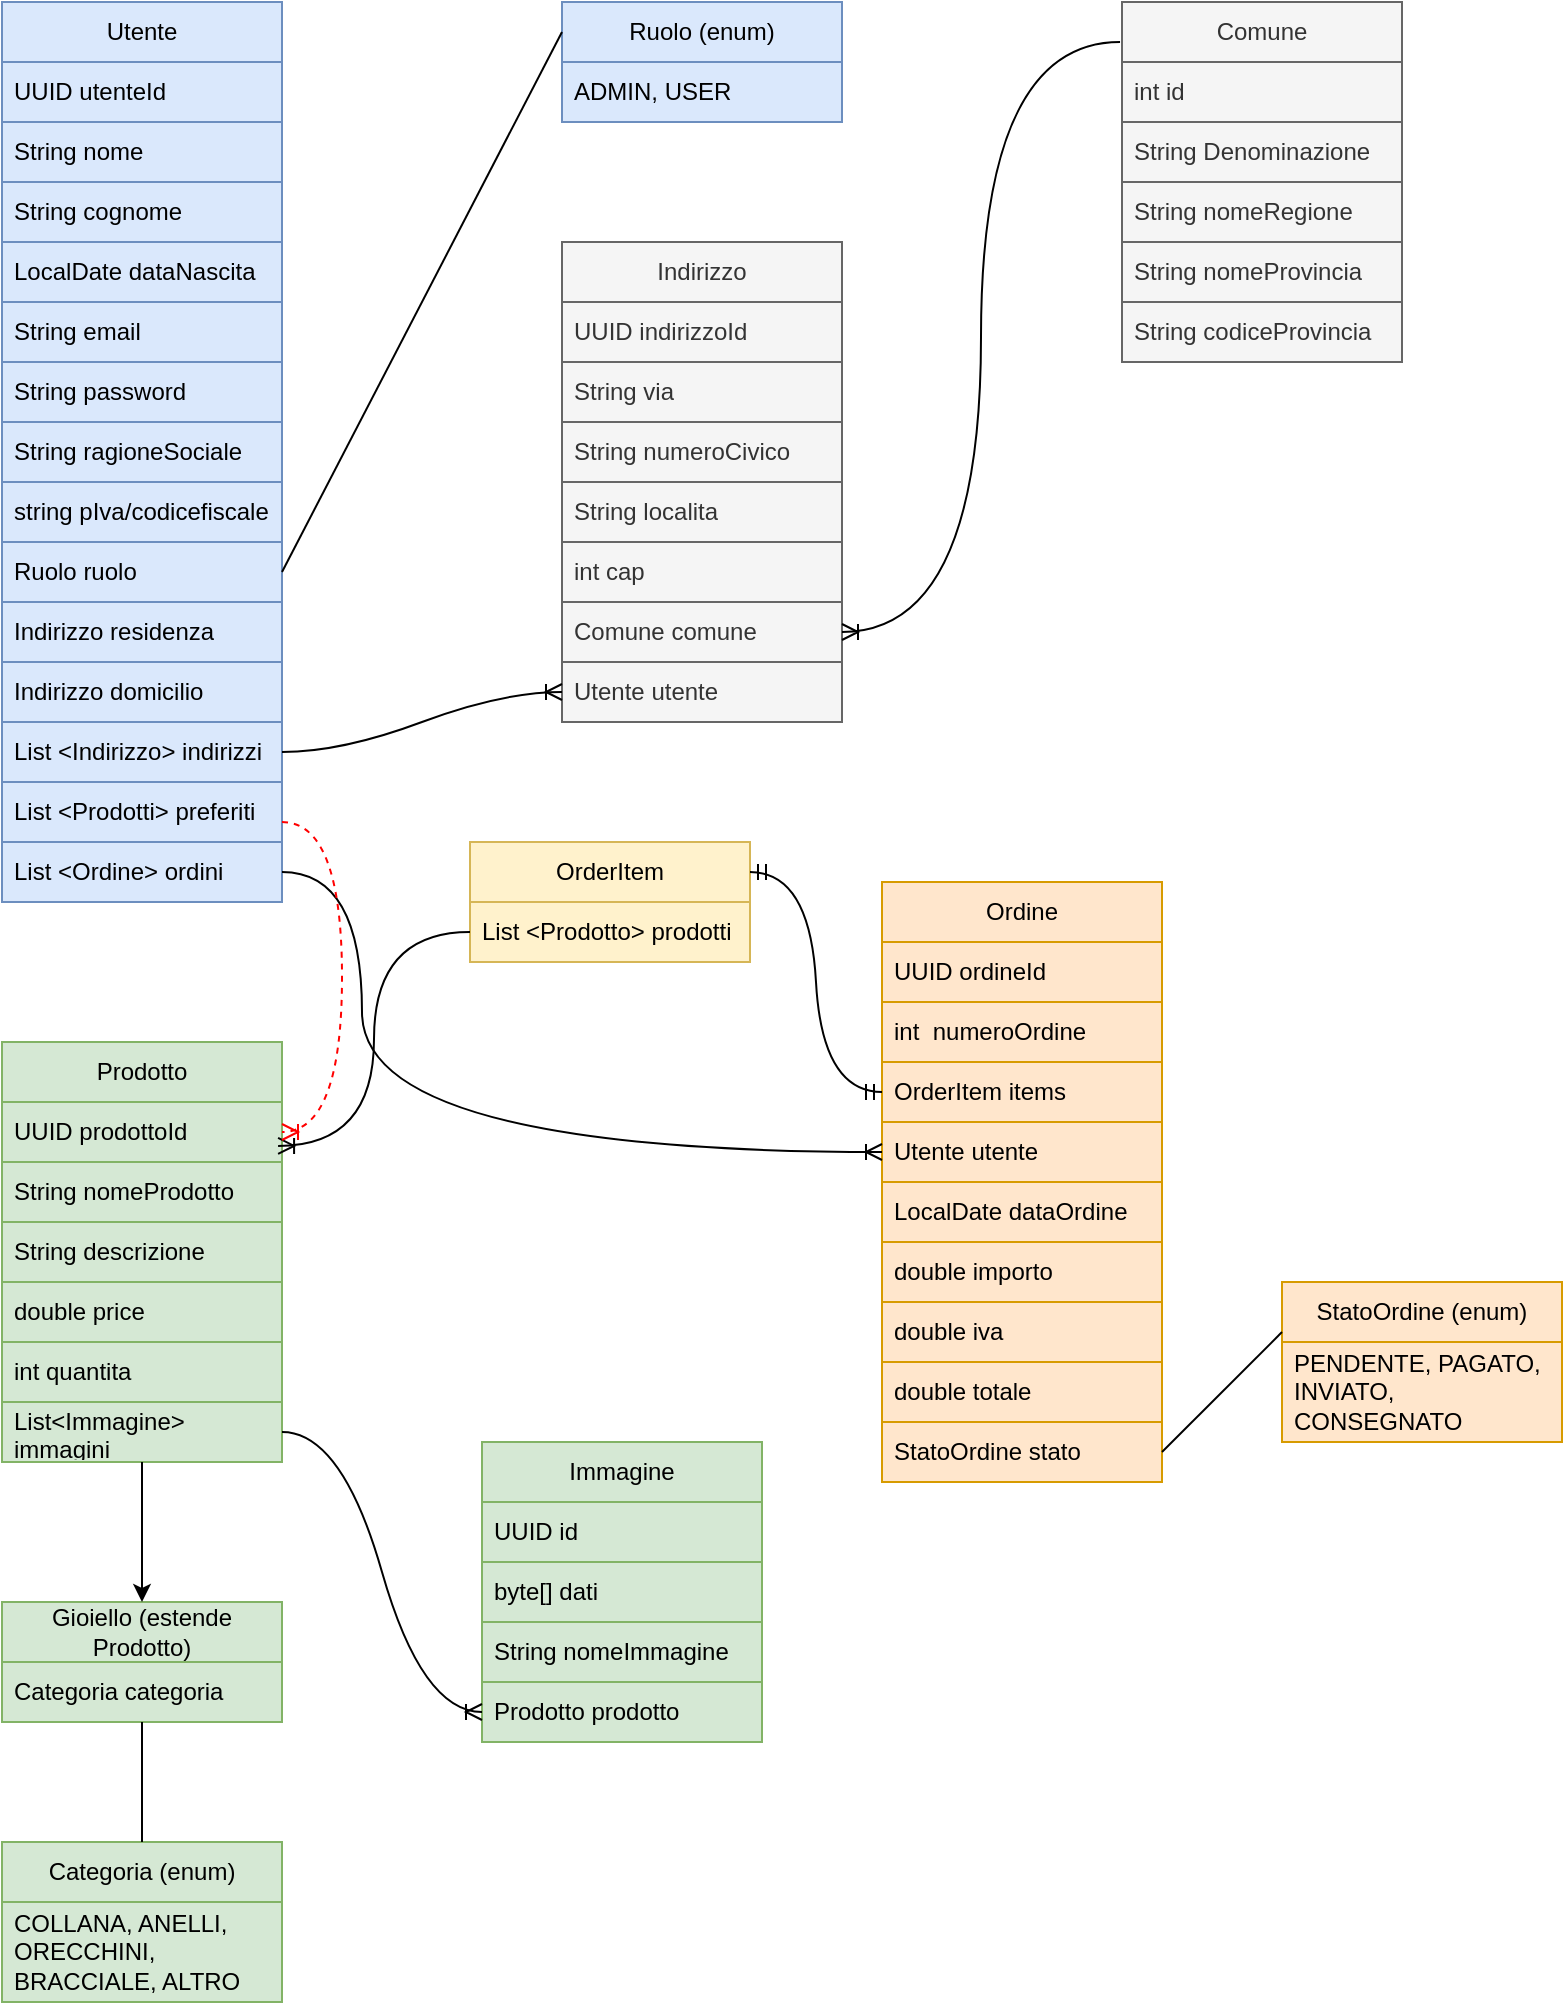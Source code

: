<mxfile version="21.7.4" type="device">
  <diagram name="Pagina-1" id="P_G4udAecxbhIBq4Pmgk">
    <mxGraphModel dx="1434" dy="788" grid="1" gridSize="10" guides="1" tooltips="1" connect="1" arrows="1" fold="1" page="1" pageScale="1" pageWidth="827" pageHeight="1169" math="0" shadow="0">
      <root>
        <mxCell id="0" />
        <mxCell id="1" parent="0" />
        <mxCell id="TX8sB4JT6DrDPIx1a1a5-1" value="Utente" style="swimlane;fontStyle=0;childLayout=stackLayout;horizontal=1;startSize=30;horizontalStack=0;resizeParent=1;resizeParentMax=0;resizeLast=0;collapsible=1;marginBottom=0;whiteSpace=wrap;html=1;fillColor=#dae8fc;strokeColor=#6c8ebf;" parent="1" vertex="1">
          <mxGeometry x="40" y="120" width="140" height="450" as="geometry" />
        </mxCell>
        <mxCell id="TX8sB4JT6DrDPIx1a1a5-2" value="UUID utenteId" style="text;strokeColor=#6c8ebf;fillColor=#dae8fc;align=left;verticalAlign=middle;spacingLeft=4;spacingRight=4;overflow=hidden;points=[[0,0.5],[1,0.5]];portConstraint=eastwest;rotatable=0;whiteSpace=wrap;html=1;" parent="TX8sB4JT6DrDPIx1a1a5-1" vertex="1">
          <mxGeometry y="30" width="140" height="30" as="geometry" />
        </mxCell>
        <mxCell id="TX8sB4JT6DrDPIx1a1a5-10" value="String nome" style="text;strokeColor=#6c8ebf;fillColor=#dae8fc;align=left;verticalAlign=middle;spacingLeft=4;spacingRight=4;overflow=hidden;points=[[0,0.5],[1,0.5]];portConstraint=eastwest;rotatable=0;whiteSpace=wrap;html=1;fillStyle=solid;" parent="TX8sB4JT6DrDPIx1a1a5-1" vertex="1">
          <mxGeometry y="60" width="140" height="30" as="geometry" />
        </mxCell>
        <mxCell id="TX8sB4JT6DrDPIx1a1a5-3" value="String cognome" style="text;strokeColor=#6c8ebf;fillColor=#dae8fc;align=left;verticalAlign=middle;spacingLeft=4;spacingRight=4;overflow=hidden;points=[[0,0.5],[1,0.5]];portConstraint=eastwest;rotatable=0;whiteSpace=wrap;html=1;fillStyle=solid;" parent="TX8sB4JT6DrDPIx1a1a5-1" vertex="1">
          <mxGeometry y="90" width="140" height="30" as="geometry" />
        </mxCell>
        <mxCell id="TX8sB4JT6DrDPIx1a1a5-6" value="LocalDate dataNascita" style="text;strokeColor=#6c8ebf;fillColor=#dae8fc;align=left;verticalAlign=middle;spacingLeft=4;spacingRight=4;overflow=hidden;points=[[0,0.5],[1,0.5]];portConstraint=eastwest;rotatable=0;whiteSpace=wrap;html=1;fillStyle=solid;" parent="TX8sB4JT6DrDPIx1a1a5-1" vertex="1">
          <mxGeometry y="120" width="140" height="30" as="geometry" />
        </mxCell>
        <mxCell id="TX8sB4JT6DrDPIx1a1a5-4" value="String email" style="text;strokeColor=#6c8ebf;fillColor=#dae8fc;align=left;verticalAlign=middle;spacingLeft=4;spacingRight=4;overflow=hidden;points=[[0,0.5],[1,0.5]];portConstraint=eastwest;rotatable=0;whiteSpace=wrap;html=1;fillStyle=solid;" parent="TX8sB4JT6DrDPIx1a1a5-1" vertex="1">
          <mxGeometry y="150" width="140" height="30" as="geometry" />
        </mxCell>
        <mxCell id="TX8sB4JT6DrDPIx1a1a5-19" value="String password" style="text;strokeColor=#6c8ebf;fillColor=#dae8fc;align=left;verticalAlign=middle;spacingLeft=4;spacingRight=4;overflow=hidden;points=[[0,0.5],[1,0.5]];portConstraint=eastwest;rotatable=0;whiteSpace=wrap;html=1;fillStyle=solid;" parent="TX8sB4JT6DrDPIx1a1a5-1" vertex="1">
          <mxGeometry y="180" width="140" height="30" as="geometry" />
        </mxCell>
        <mxCell id="TX8sB4JT6DrDPIx1a1a5-90" value="String ragioneSociale" style="text;strokeColor=#6c8ebf;fillColor=#dae8fc;align=left;verticalAlign=middle;spacingLeft=4;spacingRight=4;overflow=hidden;points=[[0,0.5],[1,0.5]];portConstraint=eastwest;rotatable=0;whiteSpace=wrap;html=1;fillStyle=solid;" parent="TX8sB4JT6DrDPIx1a1a5-1" vertex="1">
          <mxGeometry y="210" width="140" height="30" as="geometry" />
        </mxCell>
        <mxCell id="TX8sB4JT6DrDPIx1a1a5-91" value="string pIva/codicefiscale" style="text;strokeColor=#6c8ebf;fillColor=#dae8fc;align=left;verticalAlign=middle;spacingLeft=4;spacingRight=4;overflow=hidden;points=[[0,0.5],[1,0.5]];portConstraint=eastwest;rotatable=0;whiteSpace=wrap;html=1;fillStyle=solid;" parent="TX8sB4JT6DrDPIx1a1a5-1" vertex="1">
          <mxGeometry y="240" width="140" height="30" as="geometry" />
        </mxCell>
        <mxCell id="iK98xNIs0Vt937q_upnV-1" value="Ruolo ruolo" style="text;strokeColor=#6c8ebf;fillColor=#dae8fc;align=left;verticalAlign=middle;spacingLeft=4;spacingRight=4;overflow=hidden;points=[[0,0.5],[1,0.5]];portConstraint=eastwest;rotatable=0;whiteSpace=wrap;html=1;fillStyle=solid;" parent="TX8sB4JT6DrDPIx1a1a5-1" vertex="1">
          <mxGeometry y="270" width="140" height="30" as="geometry" />
        </mxCell>
        <mxCell id="TX8sB4JT6DrDPIx1a1a5-5" value="Indirizzo residenza" style="text;strokeColor=#6c8ebf;fillColor=#dae8fc;align=left;verticalAlign=middle;spacingLeft=4;spacingRight=4;overflow=hidden;points=[[0,0.5],[1,0.5]];portConstraint=eastwest;rotatable=0;whiteSpace=wrap;html=1;fillStyle=solid;" parent="TX8sB4JT6DrDPIx1a1a5-1" vertex="1">
          <mxGeometry y="300" width="140" height="30" as="geometry" />
        </mxCell>
        <mxCell id="iK98xNIs0Vt937q_upnV-2" value="Indirizzo domicilio" style="text;strokeColor=#6c8ebf;fillColor=#dae8fc;align=left;verticalAlign=middle;spacingLeft=4;spacingRight=4;overflow=hidden;points=[[0,0.5],[1,0.5]];portConstraint=eastwest;rotatable=0;whiteSpace=wrap;html=1;fillStyle=solid;" parent="TX8sB4JT6DrDPIx1a1a5-1" vertex="1">
          <mxGeometry y="330" width="140" height="30" as="geometry" />
        </mxCell>
        <mxCell id="TX8sB4JT6DrDPIx1a1a5-7" value="List &amp;lt;Indirizzo&amp;gt; indirizzi" style="text;strokeColor=#6c8ebf;fillColor=#dae8fc;align=left;verticalAlign=middle;spacingLeft=4;spacingRight=4;overflow=hidden;points=[[0,0.5],[1,0.5]];portConstraint=eastwest;rotatable=0;whiteSpace=wrap;html=1;fillStyle=solid;" parent="TX8sB4JT6DrDPIx1a1a5-1" vertex="1">
          <mxGeometry y="360" width="140" height="30" as="geometry" />
        </mxCell>
        <mxCell id="TX8sB4JT6DrDPIx1a1a5-8" value="List &amp;lt;Prodotti&amp;gt; preferiti" style="text;strokeColor=#6c8ebf;fillColor=#dae8fc;align=left;verticalAlign=middle;spacingLeft=4;spacingRight=4;overflow=hidden;points=[[0,0.5],[1,0.5]];portConstraint=eastwest;rotatable=0;whiteSpace=wrap;html=1;fillStyle=solid;" parent="TX8sB4JT6DrDPIx1a1a5-1" vertex="1">
          <mxGeometry y="390" width="140" height="30" as="geometry" />
        </mxCell>
        <mxCell id="TX8sB4JT6DrDPIx1a1a5-40" value="List &amp;lt;Ordine&amp;gt; ordini" style="text;strokeColor=#6c8ebf;fillColor=#dae8fc;align=left;verticalAlign=middle;spacingLeft=4;spacingRight=4;overflow=hidden;points=[[0,0.5],[1,0.5]];portConstraint=eastwest;rotatable=0;whiteSpace=wrap;html=1;fillStyle=solid;" parent="TX8sB4JT6DrDPIx1a1a5-1" vertex="1">
          <mxGeometry y="420" width="140" height="30" as="geometry" />
        </mxCell>
        <mxCell id="TX8sB4JT6DrDPIx1a1a5-11" value="Indirizzo" style="swimlane;fontStyle=0;childLayout=stackLayout;horizontal=1;startSize=30;horizontalStack=0;resizeParent=1;resizeParentMax=0;resizeLast=0;collapsible=1;marginBottom=0;whiteSpace=wrap;html=1;fillColor=#f5f5f5;strokeColor=#666666;fontColor=#333333;" parent="1" vertex="1">
          <mxGeometry x="320" y="240" width="140" height="240" as="geometry" />
        </mxCell>
        <mxCell id="TX8sB4JT6DrDPIx1a1a5-12" value="UUID indirizzoId" style="text;strokeColor=#666666;fillColor=#f5f5f5;align=left;verticalAlign=middle;spacingLeft=4;spacingRight=4;overflow=hidden;points=[[0,0.5],[1,0.5]];portConstraint=eastwest;rotatable=0;whiteSpace=wrap;html=1;fontColor=#333333;" parent="TX8sB4JT6DrDPIx1a1a5-11" vertex="1">
          <mxGeometry y="30" width="140" height="30" as="geometry" />
        </mxCell>
        <mxCell id="TX8sB4JT6DrDPIx1a1a5-13" value="String via" style="text;strokeColor=#666666;fillColor=#f5f5f5;align=left;verticalAlign=middle;spacingLeft=4;spacingRight=4;overflow=hidden;points=[[0,0.5],[1,0.5]];portConstraint=eastwest;rotatable=0;whiteSpace=wrap;html=1;fontColor=#333333;" parent="TX8sB4JT6DrDPIx1a1a5-11" vertex="1">
          <mxGeometry y="60" width="140" height="30" as="geometry" />
        </mxCell>
        <mxCell id="TX8sB4JT6DrDPIx1a1a5-14" value="String numeroCivico" style="text;strokeColor=#666666;fillColor=#f5f5f5;align=left;verticalAlign=middle;spacingLeft=4;spacingRight=4;overflow=hidden;points=[[0,0.5],[1,0.5]];portConstraint=eastwest;rotatable=0;whiteSpace=wrap;html=1;fontColor=#333333;" parent="TX8sB4JT6DrDPIx1a1a5-11" vertex="1">
          <mxGeometry y="90" width="140" height="30" as="geometry" />
        </mxCell>
        <mxCell id="TX8sB4JT6DrDPIx1a1a5-15" value="String localita" style="text;strokeColor=#666666;fillColor=#f5f5f5;align=left;verticalAlign=middle;spacingLeft=4;spacingRight=4;overflow=hidden;points=[[0,0.5],[1,0.5]];portConstraint=eastwest;rotatable=0;whiteSpace=wrap;html=1;fontColor=#333333;" parent="TX8sB4JT6DrDPIx1a1a5-11" vertex="1">
          <mxGeometry y="120" width="140" height="30" as="geometry" />
        </mxCell>
        <mxCell id="TX8sB4JT6DrDPIx1a1a5-16" value="int cap" style="text;strokeColor=#666666;fillColor=#f5f5f5;align=left;verticalAlign=middle;spacingLeft=4;spacingRight=4;overflow=hidden;points=[[0,0.5],[1,0.5]];portConstraint=eastwest;rotatable=0;whiteSpace=wrap;html=1;fontColor=#333333;" parent="TX8sB4JT6DrDPIx1a1a5-11" vertex="1">
          <mxGeometry y="150" width="140" height="30" as="geometry" />
        </mxCell>
        <mxCell id="TX8sB4JT6DrDPIx1a1a5-17" value="Comune comune" style="text;strokeColor=#666666;fillColor=#f5f5f5;align=left;verticalAlign=middle;spacingLeft=4;spacingRight=4;overflow=hidden;points=[[0,0.5],[1,0.5]];portConstraint=eastwest;rotatable=0;whiteSpace=wrap;html=1;fontColor=#333333;" parent="TX8sB4JT6DrDPIx1a1a5-11" vertex="1">
          <mxGeometry y="180" width="140" height="30" as="geometry" />
        </mxCell>
        <mxCell id="TX8sB4JT6DrDPIx1a1a5-36" value="Utente utente" style="text;strokeColor=#666666;fillColor=#f5f5f5;align=left;verticalAlign=middle;spacingLeft=4;spacingRight=4;overflow=hidden;points=[[0,0.5],[1,0.5]];portConstraint=eastwest;rotatable=0;whiteSpace=wrap;html=1;fontColor=#333333;" parent="TX8sB4JT6DrDPIx1a1a5-11" vertex="1">
          <mxGeometry y="210" width="140" height="30" as="geometry" />
        </mxCell>
        <mxCell id="TX8sB4JT6DrDPIx1a1a5-20" value="Ruolo (enum)" style="swimlane;fontStyle=0;childLayout=stackLayout;horizontal=1;startSize=30;horizontalStack=0;resizeParent=1;resizeParentMax=0;resizeLast=0;collapsible=1;marginBottom=0;whiteSpace=wrap;html=1;fillColor=#dae8fc;strokeColor=#6c8ebf;" parent="1" vertex="1">
          <mxGeometry x="320" y="120" width="140" height="60" as="geometry" />
        </mxCell>
        <mxCell id="TX8sB4JT6DrDPIx1a1a5-21" value="ADMIN, USER" style="text;strokeColor=#6c8ebf;fillColor=#dae8fc;align=left;verticalAlign=middle;spacingLeft=4;spacingRight=4;overflow=hidden;points=[[0,0.5],[1,0.5]];portConstraint=eastwest;rotatable=0;whiteSpace=wrap;html=1;" parent="TX8sB4JT6DrDPIx1a1a5-20" vertex="1">
          <mxGeometry y="30" width="140" height="30" as="geometry" />
        </mxCell>
        <mxCell id="TX8sB4JT6DrDPIx1a1a5-24" value="" style="endArrow=none;html=1;rounded=0;exitX=1;exitY=0.5;exitDx=0;exitDy=0;entryX=0;entryY=0.25;entryDx=0;entryDy=0;" parent="1" source="iK98xNIs0Vt937q_upnV-1" target="TX8sB4JT6DrDPIx1a1a5-20" edge="1">
          <mxGeometry width="50" height="50" relative="1" as="geometry">
            <mxPoint x="390" y="430" as="sourcePoint" />
            <mxPoint x="440" y="380" as="targetPoint" />
          </mxGeometry>
        </mxCell>
        <mxCell id="TX8sB4JT6DrDPIx1a1a5-25" value="Comune" style="swimlane;fontStyle=0;childLayout=stackLayout;horizontal=1;startSize=30;horizontalStack=0;resizeParent=1;resizeParentMax=0;resizeLast=0;collapsible=1;marginBottom=0;whiteSpace=wrap;html=1;fillColor=#f5f5f5;fontColor=#333333;strokeColor=#666666;" parent="1" vertex="1">
          <mxGeometry x="600" y="120" width="140" height="180" as="geometry" />
        </mxCell>
        <mxCell id="TX8sB4JT6DrDPIx1a1a5-26" value="int id" style="text;strokeColor=#666666;fillColor=#f5f5f5;align=left;verticalAlign=middle;spacingLeft=4;spacingRight=4;overflow=hidden;points=[[0,0.5],[1,0.5]];portConstraint=eastwest;rotatable=0;whiteSpace=wrap;html=1;fontColor=#333333;fillStyle=auto;" parent="TX8sB4JT6DrDPIx1a1a5-25" vertex="1">
          <mxGeometry y="30" width="140" height="30" as="geometry" />
        </mxCell>
        <mxCell id="iK98xNIs0Vt937q_upnV-3" value="String Denominazione" style="text;strokeColor=#666666;fillColor=#f5f5f5;align=left;verticalAlign=middle;spacingLeft=4;spacingRight=4;overflow=hidden;points=[[0,0.5],[1,0.5]];portConstraint=eastwest;rotatable=0;whiteSpace=wrap;html=1;fontColor=#333333;fillStyle=auto;" parent="TX8sB4JT6DrDPIx1a1a5-25" vertex="1">
          <mxGeometry y="60" width="140" height="30" as="geometry" />
        </mxCell>
        <mxCell id="TX8sB4JT6DrDPIx1a1a5-28" value="String nomeRegione" style="text;strokeColor=#666666;fillColor=#f5f5f5;align=left;verticalAlign=middle;spacingLeft=4;spacingRight=4;overflow=hidden;points=[[0,0.5],[1,0.5]];portConstraint=eastwest;rotatable=0;whiteSpace=wrap;html=1;fontColor=#333333;" parent="TX8sB4JT6DrDPIx1a1a5-25" vertex="1">
          <mxGeometry y="90" width="140" height="30" as="geometry" />
        </mxCell>
        <mxCell id="iK98xNIs0Vt937q_upnV-4" value="String nomeProvincia" style="text;strokeColor=#666666;fillColor=#f5f5f5;align=left;verticalAlign=middle;spacingLeft=4;spacingRight=4;overflow=hidden;points=[[0,0.5],[1,0.5]];portConstraint=eastwest;rotatable=0;whiteSpace=wrap;html=1;fontColor=#333333;" parent="TX8sB4JT6DrDPIx1a1a5-25" vertex="1">
          <mxGeometry y="120" width="140" height="30" as="geometry" />
        </mxCell>
        <mxCell id="TX8sB4JT6DrDPIx1a1a5-29" value="String codiceProvincia" style="text;strokeColor=#666666;fillColor=#f5f5f5;align=left;verticalAlign=middle;spacingLeft=4;spacingRight=4;overflow=hidden;points=[[0,0.5],[1,0.5]];portConstraint=eastwest;rotatable=0;whiteSpace=wrap;html=1;fontColor=#333333;" parent="TX8sB4JT6DrDPIx1a1a5-25" vertex="1">
          <mxGeometry y="150" width="140" height="30" as="geometry" />
        </mxCell>
        <mxCell id="TX8sB4JT6DrDPIx1a1a5-38" value="" style="edgeStyle=elbowEdgeStyle;fontSize=12;html=1;endArrow=ERoneToMany;exitX=-0.007;exitY=0.111;exitDx=0;exitDy=0;exitPerimeter=0;entryX=1;entryY=0.5;entryDx=0;entryDy=0;curved=1;" parent="1" source="TX8sB4JT6DrDPIx1a1a5-25" target="TX8sB4JT6DrDPIx1a1a5-17" edge="1">
          <mxGeometry width="100" height="100" relative="1" as="geometry">
            <mxPoint x="590" y="140" as="sourcePoint" />
            <mxPoint x="480" y="240" as="targetPoint" />
          </mxGeometry>
        </mxCell>
        <mxCell id="TX8sB4JT6DrDPIx1a1a5-39" value="" style="edgeStyle=entityRelationEdgeStyle;fontSize=12;html=1;endArrow=ERoneToMany;exitX=1;exitY=0.5;exitDx=0;exitDy=0;entryX=0;entryY=0.5;entryDx=0;entryDy=0;curved=1;" parent="1" source="TX8sB4JT6DrDPIx1a1a5-7" target="TX8sB4JT6DrDPIx1a1a5-36" edge="1">
          <mxGeometry width="100" height="100" relative="1" as="geometry">
            <mxPoint x="360" y="440" as="sourcePoint" />
            <mxPoint x="460" y="340" as="targetPoint" />
          </mxGeometry>
        </mxCell>
        <mxCell id="TX8sB4JT6DrDPIx1a1a5-42" value="Prodotto" style="swimlane;fontStyle=0;childLayout=stackLayout;horizontal=1;startSize=30;horizontalStack=0;resizeParent=1;resizeParentMax=0;resizeLast=0;collapsible=1;marginBottom=0;whiteSpace=wrap;html=1;fillColor=#d5e8d4;strokeColor=#82b366;" parent="1" vertex="1">
          <mxGeometry x="40" y="640" width="140" height="210" as="geometry" />
        </mxCell>
        <mxCell id="TX8sB4JT6DrDPIx1a1a5-43" value="UUID prodottoId" style="text;strokeColor=#82b366;fillColor=#d5e8d4;align=left;verticalAlign=middle;spacingLeft=4;spacingRight=4;overflow=hidden;points=[[0,0.5],[1,0.5]];portConstraint=eastwest;rotatable=0;whiteSpace=wrap;html=1;" parent="TX8sB4JT6DrDPIx1a1a5-42" vertex="1">
          <mxGeometry y="30" width="140" height="30" as="geometry" />
        </mxCell>
        <mxCell id="TX8sB4JT6DrDPIx1a1a5-44" value="String nomeProdotto" style="text;strokeColor=#82b366;fillColor=#d5e8d4;align=left;verticalAlign=middle;spacingLeft=4;spacingRight=4;overflow=hidden;points=[[0,0.5],[1,0.5]];portConstraint=eastwest;rotatable=0;whiteSpace=wrap;html=1;" parent="TX8sB4JT6DrDPIx1a1a5-42" vertex="1">
          <mxGeometry y="60" width="140" height="30" as="geometry" />
        </mxCell>
        <mxCell id="TX8sB4JT6DrDPIx1a1a5-45" value="String descrizione" style="text;strokeColor=#82b366;fillColor=#d5e8d4;align=left;verticalAlign=middle;spacingLeft=4;spacingRight=4;overflow=hidden;points=[[0,0.5],[1,0.5]];portConstraint=eastwest;rotatable=0;whiteSpace=wrap;html=1;" parent="TX8sB4JT6DrDPIx1a1a5-42" vertex="1">
          <mxGeometry y="90" width="140" height="30" as="geometry" />
        </mxCell>
        <mxCell id="TX8sB4JT6DrDPIx1a1a5-46" value="double price" style="text;strokeColor=#82b366;fillColor=#d5e8d4;align=left;verticalAlign=middle;spacingLeft=4;spacingRight=4;overflow=hidden;points=[[0,0.5],[1,0.5]];portConstraint=eastwest;rotatable=0;whiteSpace=wrap;html=1;" parent="TX8sB4JT6DrDPIx1a1a5-42" vertex="1">
          <mxGeometry y="120" width="140" height="30" as="geometry" />
        </mxCell>
        <mxCell id="TX8sB4JT6DrDPIx1a1a5-48" value="int quantita" style="text;strokeColor=#82b366;fillColor=#d5e8d4;align=left;verticalAlign=middle;spacingLeft=4;spacingRight=4;overflow=hidden;points=[[0,0.5],[1,0.5]];portConstraint=eastwest;rotatable=0;whiteSpace=wrap;html=1;" parent="TX8sB4JT6DrDPIx1a1a5-42" vertex="1">
          <mxGeometry y="150" width="140" height="30" as="geometry" />
        </mxCell>
        <mxCell id="TX8sB4JT6DrDPIx1a1a5-47" value="List&amp;lt;Immagine&amp;gt; immagini" style="text;strokeColor=#82b366;fillColor=#d5e8d4;align=left;verticalAlign=middle;spacingLeft=4;spacingRight=4;overflow=hidden;points=[[0,0.5],[1,0.5]];portConstraint=eastwest;rotatable=0;whiteSpace=wrap;html=1;" parent="TX8sB4JT6DrDPIx1a1a5-42" vertex="1">
          <mxGeometry y="180" width="140" height="30" as="geometry" />
        </mxCell>
        <mxCell id="TX8sB4JT6DrDPIx1a1a5-60" value="Gioiello (estende Prodotto)" style="swimlane;fontStyle=0;childLayout=stackLayout;horizontal=1;startSize=30;horizontalStack=0;resizeParent=1;resizeParentMax=0;resizeLast=0;collapsible=1;marginBottom=0;whiteSpace=wrap;html=1;fillColor=#d5e8d4;strokeColor=#82b366;" parent="1" vertex="1">
          <mxGeometry x="40" y="920" width="140" height="60" as="geometry" />
        </mxCell>
        <mxCell id="TX8sB4JT6DrDPIx1a1a5-61" value="Categoria categoria" style="text;strokeColor=#82b366;fillColor=#d5e8d4;align=left;verticalAlign=middle;spacingLeft=4;spacingRight=4;overflow=hidden;points=[[0,0.5],[1,0.5]];portConstraint=eastwest;rotatable=0;whiteSpace=wrap;html=1;" parent="TX8sB4JT6DrDPIx1a1a5-60" vertex="1">
          <mxGeometry y="30" width="140" height="30" as="geometry" />
        </mxCell>
        <mxCell id="TX8sB4JT6DrDPIx1a1a5-64" value="" style="endArrow=classic;html=1;rounded=0;exitX=0.5;exitY=1;exitDx=0;exitDy=0;entryX=0.5;entryY=0;entryDx=0;entryDy=0;" parent="1" source="TX8sB4JT6DrDPIx1a1a5-42" target="TX8sB4JT6DrDPIx1a1a5-60" edge="1">
          <mxGeometry width="50" height="50" relative="1" as="geometry">
            <mxPoint x="390" y="890" as="sourcePoint" />
            <mxPoint x="440" y="840" as="targetPoint" />
          </mxGeometry>
        </mxCell>
        <mxCell id="TX8sB4JT6DrDPIx1a1a5-65" value="Categoria (enum)" style="swimlane;fontStyle=0;childLayout=stackLayout;horizontal=1;startSize=30;horizontalStack=0;resizeParent=1;resizeParentMax=0;resizeLast=0;collapsible=1;marginBottom=0;whiteSpace=wrap;html=1;fillColor=#d5e8d4;strokeColor=#82b366;" parent="1" vertex="1">
          <mxGeometry x="40" y="1040" width="140" height="80" as="geometry" />
        </mxCell>
        <mxCell id="TX8sB4JT6DrDPIx1a1a5-66" value="COLLANA, ANELLI, ORECCHINI, BRACCIALE, ALTRO" style="text;strokeColor=#82b366;fillColor=#d5e8d4;align=left;verticalAlign=middle;spacingLeft=4;spacingRight=4;overflow=hidden;points=[[0,0.5],[1,0.5]];portConstraint=eastwest;rotatable=0;whiteSpace=wrap;html=1;" parent="TX8sB4JT6DrDPIx1a1a5-65" vertex="1">
          <mxGeometry y="30" width="140" height="50" as="geometry" />
        </mxCell>
        <mxCell id="TX8sB4JT6DrDPIx1a1a5-69" value="" style="endArrow=none;html=1;rounded=0;entryX=0.5;entryY=0;entryDx=0;entryDy=0;exitX=0.5;exitY=1;exitDx=0;exitDy=0;" parent="1" source="TX8sB4JT6DrDPIx1a1a5-60" target="TX8sB4JT6DrDPIx1a1a5-65" edge="1">
          <mxGeometry width="50" height="50" relative="1" as="geometry">
            <mxPoint x="120" y="990" as="sourcePoint" />
            <mxPoint x="440" y="690" as="targetPoint" />
          </mxGeometry>
        </mxCell>
        <mxCell id="TX8sB4JT6DrDPIx1a1a5-72" value="Ordine" style="swimlane;fontStyle=0;childLayout=stackLayout;horizontal=1;startSize=30;horizontalStack=0;resizeParent=1;resizeParentMax=0;resizeLast=0;collapsible=1;marginBottom=0;whiteSpace=wrap;html=1;fillColor=#ffe6cc;strokeColor=#d79b00;" parent="1" vertex="1">
          <mxGeometry x="480" y="560" width="140" height="300" as="geometry" />
        </mxCell>
        <mxCell id="TX8sB4JT6DrDPIx1a1a5-73" value="UUID ordineId" style="text;strokeColor=#d79b00;fillColor=#ffe6cc;align=left;verticalAlign=middle;spacingLeft=4;spacingRight=4;overflow=hidden;points=[[0,0.5],[1,0.5]];portConstraint=eastwest;rotatable=0;whiteSpace=wrap;html=1;" parent="TX8sB4JT6DrDPIx1a1a5-72" vertex="1">
          <mxGeometry y="30" width="140" height="30" as="geometry" />
        </mxCell>
        <mxCell id="TX8sB4JT6DrDPIx1a1a5-76" value="int&amp;nbsp; numeroOrdine" style="text;strokeColor=#d79b00;fillColor=#ffe6cc;align=left;verticalAlign=middle;spacingLeft=4;spacingRight=4;overflow=hidden;points=[[0,0.5],[1,0.5]];portConstraint=eastwest;rotatable=0;whiteSpace=wrap;html=1;" parent="TX8sB4JT6DrDPIx1a1a5-72" vertex="1">
          <mxGeometry y="60" width="140" height="30" as="geometry" />
        </mxCell>
        <mxCell id="TX8sB4JT6DrDPIx1a1a5-74" value="OrderItem items" style="text;strokeColor=#d79b00;fillColor=#ffe6cc;align=left;verticalAlign=middle;spacingLeft=4;spacingRight=4;overflow=hidden;points=[[0,0.5],[1,0.5]];portConstraint=eastwest;rotatable=0;whiteSpace=wrap;html=1;" parent="TX8sB4JT6DrDPIx1a1a5-72" vertex="1">
          <mxGeometry y="90" width="140" height="30" as="geometry" />
        </mxCell>
        <mxCell id="TX8sB4JT6DrDPIx1a1a5-75" value="Utente utente" style="text;strokeColor=#d79b00;fillColor=#ffe6cc;align=left;verticalAlign=middle;spacingLeft=4;spacingRight=4;overflow=hidden;points=[[0,0.5],[1,0.5]];portConstraint=eastwest;rotatable=0;whiteSpace=wrap;html=1;" parent="TX8sB4JT6DrDPIx1a1a5-72" vertex="1">
          <mxGeometry y="120" width="140" height="30" as="geometry" />
        </mxCell>
        <mxCell id="TX8sB4JT6DrDPIx1a1a5-88" value="LocalDate dataOrdine" style="text;strokeColor=#d79b00;fillColor=#ffe6cc;align=left;verticalAlign=middle;spacingLeft=4;spacingRight=4;overflow=hidden;points=[[0,0.5],[1,0.5]];portConstraint=eastwest;rotatable=0;whiteSpace=wrap;html=1;" parent="TX8sB4JT6DrDPIx1a1a5-72" vertex="1">
          <mxGeometry y="150" width="140" height="30" as="geometry" />
        </mxCell>
        <mxCell id="TX8sB4JT6DrDPIx1a1a5-101" value="double importo" style="text;strokeColor=#d79b00;fillColor=#ffe6cc;align=left;verticalAlign=middle;spacingLeft=4;spacingRight=4;overflow=hidden;points=[[0,0.5],[1,0.5]];portConstraint=eastwest;rotatable=0;whiteSpace=wrap;html=1;" parent="TX8sB4JT6DrDPIx1a1a5-72" vertex="1">
          <mxGeometry y="180" width="140" height="30" as="geometry" />
        </mxCell>
        <mxCell id="TX8sB4JT6DrDPIx1a1a5-102" value="double iva" style="text;strokeColor=#d79b00;fillColor=#ffe6cc;align=left;verticalAlign=middle;spacingLeft=4;spacingRight=4;overflow=hidden;points=[[0,0.5],[1,0.5]];portConstraint=eastwest;rotatable=0;whiteSpace=wrap;html=1;" parent="TX8sB4JT6DrDPIx1a1a5-72" vertex="1">
          <mxGeometry y="210" width="140" height="30" as="geometry" />
        </mxCell>
        <mxCell id="TX8sB4JT6DrDPIx1a1a5-77" value="double totale" style="text;strokeColor=#d79b00;fillColor=#ffe6cc;align=left;verticalAlign=middle;spacingLeft=4;spacingRight=4;overflow=hidden;points=[[0,0.5],[1,0.5]];portConstraint=eastwest;rotatable=0;whiteSpace=wrap;html=1;" parent="TX8sB4JT6DrDPIx1a1a5-72" vertex="1">
          <mxGeometry y="240" width="140" height="30" as="geometry" />
        </mxCell>
        <mxCell id="TX8sB4JT6DrDPIx1a1a5-78" value="StatoOrdine stato" style="text;strokeColor=#d79b00;fillColor=#ffe6cc;align=left;verticalAlign=middle;spacingLeft=4;spacingRight=4;overflow=hidden;points=[[0,0.5],[1,0.5]];portConstraint=eastwest;rotatable=0;whiteSpace=wrap;html=1;" parent="TX8sB4JT6DrDPIx1a1a5-72" vertex="1">
          <mxGeometry y="270" width="140" height="30" as="geometry" />
        </mxCell>
        <mxCell id="TX8sB4JT6DrDPIx1a1a5-79" value="StatoOrdine (enum)" style="swimlane;fontStyle=0;childLayout=stackLayout;horizontal=1;startSize=30;horizontalStack=0;resizeParent=1;resizeParentMax=0;resizeLast=0;collapsible=1;marginBottom=0;whiteSpace=wrap;html=1;fillColor=#ffe6cc;strokeColor=#d79b00;" parent="1" vertex="1">
          <mxGeometry x="680" y="760" width="140" height="80" as="geometry" />
        </mxCell>
        <mxCell id="TX8sB4JT6DrDPIx1a1a5-80" value="PENDENTE, PAGATO, INVIATO, CONSEGNATO" style="text;strokeColor=#d79b00;fillColor=#ffe6cc;align=left;verticalAlign=middle;spacingLeft=4;spacingRight=4;overflow=hidden;points=[[0,0.5],[1,0.5]];portConstraint=eastwest;rotatable=0;whiteSpace=wrap;html=1;" parent="TX8sB4JT6DrDPIx1a1a5-79" vertex="1">
          <mxGeometry y="30" width="140" height="50" as="geometry" />
        </mxCell>
        <mxCell id="TX8sB4JT6DrDPIx1a1a5-83" value="" style="endArrow=none;html=1;rounded=0;exitX=1;exitY=0.5;exitDx=0;exitDy=0;entryX=0;entryY=0.313;entryDx=0;entryDy=0;entryPerimeter=0;" parent="1" source="TX8sB4JT6DrDPIx1a1a5-78" target="TX8sB4JT6DrDPIx1a1a5-79" edge="1">
          <mxGeometry width="50" height="50" relative="1" as="geometry">
            <mxPoint x="590" y="760" as="sourcePoint" />
            <mxPoint x="640" y="710" as="targetPoint" />
          </mxGeometry>
        </mxCell>
        <mxCell id="TX8sB4JT6DrDPIx1a1a5-86" value="" style="edgeStyle=elbowEdgeStyle;fontSize=12;html=1;endArrow=ERoneToMany;exitX=1;exitY=0.5;exitDx=0;exitDy=0;entryX=0;entryY=0.5;entryDx=0;entryDy=0;curved=1;" parent="1" source="TX8sB4JT6DrDPIx1a1a5-40" target="TX8sB4JT6DrDPIx1a1a5-75" edge="1">
          <mxGeometry width="100" height="100" relative="1" as="geometry">
            <mxPoint x="240" y="520" as="sourcePoint" />
            <mxPoint x="320" y="600" as="targetPoint" />
            <Array as="points">
              <mxPoint x="220" y="600" />
            </Array>
          </mxGeometry>
        </mxCell>
        <mxCell id="TX8sB4JT6DrDPIx1a1a5-92" value="OrderItem" style="swimlane;fontStyle=0;childLayout=stackLayout;horizontal=1;startSize=30;horizontalStack=0;resizeParent=1;resizeParentMax=0;resizeLast=0;collapsible=1;marginBottom=0;whiteSpace=wrap;html=1;fillColor=#fff2cc;strokeColor=#d6b656;" parent="1" vertex="1">
          <mxGeometry x="274" y="540" width="140" height="60" as="geometry" />
        </mxCell>
        <mxCell id="TX8sB4JT6DrDPIx1a1a5-93" value="List &amp;lt;Prodotto&amp;gt; prodotti" style="text;strokeColor=#d6b656;fillColor=#fff2cc;align=left;verticalAlign=middle;spacingLeft=4;spacingRight=4;overflow=hidden;points=[[0,0.5],[1,0.5]];portConstraint=eastwest;rotatable=0;whiteSpace=wrap;html=1;" parent="TX8sB4JT6DrDPIx1a1a5-92" vertex="1">
          <mxGeometry y="30" width="140" height="30" as="geometry" />
        </mxCell>
        <mxCell id="TX8sB4JT6DrDPIx1a1a5-97" value="" style="edgeStyle=elbowEdgeStyle;fontSize=12;html=1;endArrow=ERoneToMany;exitX=0;exitY=0.5;exitDx=0;exitDy=0;entryX=0.986;entryY=0.733;entryDx=0;entryDy=0;entryPerimeter=0;curved=1;" parent="1" source="TX8sB4JT6DrDPIx1a1a5-93" target="TX8sB4JT6DrDPIx1a1a5-43" edge="1">
          <mxGeometry width="100" height="100" relative="1" as="geometry">
            <mxPoint x="280" y="630" as="sourcePoint" />
            <mxPoint x="180" y="570" as="targetPoint" />
          </mxGeometry>
        </mxCell>
        <mxCell id="TX8sB4JT6DrDPIx1a1a5-98" value="" style="edgeStyle=entityRelationEdgeStyle;fontSize=12;html=1;endArrow=ERmandOne;startArrow=ERmandOne;exitX=1;exitY=0.25;exitDx=0;exitDy=0;entryX=0;entryY=0.5;entryDx=0;entryDy=0;curved=1;" parent="1" source="TX8sB4JT6DrDPIx1a1a5-92" target="TX8sB4JT6DrDPIx1a1a5-74" edge="1">
          <mxGeometry width="100" height="100" relative="1" as="geometry">
            <mxPoint x="400" y="580" as="sourcePoint" />
            <mxPoint x="500" y="480" as="targetPoint" />
            <Array as="points">
              <mxPoint x="460" y="650" />
              <mxPoint x="440" y="620" />
              <mxPoint x="460" y="650" />
              <mxPoint x="460" y="670" />
              <mxPoint x="500" y="650" />
              <mxPoint x="470" y="650" />
            </Array>
          </mxGeometry>
        </mxCell>
        <mxCell id="TX8sB4JT6DrDPIx1a1a5-99" value="" style="edgeStyle=entityRelationEdgeStyle;fontSize=12;html=1;endArrow=ERoneToMany;exitX=1;exitY=0.667;exitDx=0;exitDy=0;exitPerimeter=0;dashed=1;curved=1;strokeColor=#FF0000;" parent="1" source="TX8sB4JT6DrDPIx1a1a5-8" target="TX8sB4JT6DrDPIx1a1a5-43" edge="1">
          <mxGeometry width="100" height="100" relative="1" as="geometry">
            <mxPoint x="190" y="470" as="sourcePoint" />
            <mxPoint x="290" y="660" as="targetPoint" />
          </mxGeometry>
        </mxCell>
        <mxCell id="dxjepYXYrTNQEl2U8GRc-1" value="Immagine" style="swimlane;fontStyle=0;childLayout=stackLayout;horizontal=1;startSize=30;horizontalStack=0;resizeParent=1;resizeParentMax=0;resizeLast=0;collapsible=1;marginBottom=0;whiteSpace=wrap;html=1;fillColor=#d5e8d4;strokeColor=#82b366;" vertex="1" parent="1">
          <mxGeometry x="280" y="840" width="140" height="150" as="geometry" />
        </mxCell>
        <mxCell id="dxjepYXYrTNQEl2U8GRc-2" value="UUID id" style="text;strokeColor=#82b366;fillColor=#d5e8d4;align=left;verticalAlign=middle;spacingLeft=4;spacingRight=4;overflow=hidden;points=[[0,0.5],[1,0.5]];portConstraint=eastwest;rotatable=0;whiteSpace=wrap;html=1;" vertex="1" parent="dxjepYXYrTNQEl2U8GRc-1">
          <mxGeometry y="30" width="140" height="30" as="geometry" />
        </mxCell>
        <mxCell id="dxjepYXYrTNQEl2U8GRc-3" value="byte[] dati" style="text;strokeColor=#82b366;fillColor=#d5e8d4;align=left;verticalAlign=middle;spacingLeft=4;spacingRight=4;overflow=hidden;points=[[0,0.5],[1,0.5]];portConstraint=eastwest;rotatable=0;whiteSpace=wrap;html=1;" vertex="1" parent="dxjepYXYrTNQEl2U8GRc-1">
          <mxGeometry y="60" width="140" height="30" as="geometry" />
        </mxCell>
        <mxCell id="dxjepYXYrTNQEl2U8GRc-4" value="String nomeImmagine" style="text;strokeColor=#82b366;fillColor=#d5e8d4;align=left;verticalAlign=middle;spacingLeft=4;spacingRight=4;overflow=hidden;points=[[0,0.5],[1,0.5]];portConstraint=eastwest;rotatable=0;whiteSpace=wrap;html=1;" vertex="1" parent="dxjepYXYrTNQEl2U8GRc-1">
          <mxGeometry y="90" width="140" height="30" as="geometry" />
        </mxCell>
        <mxCell id="dxjepYXYrTNQEl2U8GRc-5" value="Prodotto prodotto" style="text;strokeColor=#82b366;fillColor=#d5e8d4;align=left;verticalAlign=middle;spacingLeft=4;spacingRight=4;overflow=hidden;points=[[0,0.5],[1,0.5]];portConstraint=eastwest;rotatable=0;whiteSpace=wrap;html=1;" vertex="1" parent="dxjepYXYrTNQEl2U8GRc-1">
          <mxGeometry y="120" width="140" height="30" as="geometry" />
        </mxCell>
        <mxCell id="dxjepYXYrTNQEl2U8GRc-7" value="" style="edgeStyle=entityRelationEdgeStyle;fontSize=12;html=1;endArrow=ERoneToMany;exitX=1;exitY=0.5;exitDx=0;exitDy=0;entryX=0;entryY=0.5;entryDx=0;entryDy=0;curved=1;" edge="1" parent="1" source="TX8sB4JT6DrDPIx1a1a5-47" target="dxjepYXYrTNQEl2U8GRc-5">
          <mxGeometry width="100" height="100" relative="1" as="geometry">
            <mxPoint x="360" y="960" as="sourcePoint" />
            <mxPoint x="460" y="860" as="targetPoint" />
          </mxGeometry>
        </mxCell>
      </root>
    </mxGraphModel>
  </diagram>
</mxfile>
